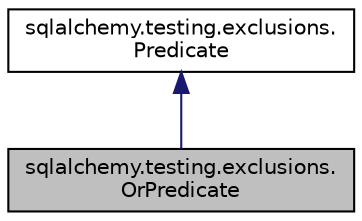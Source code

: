 digraph "sqlalchemy.testing.exclusions.OrPredicate"
{
 // LATEX_PDF_SIZE
  edge [fontname="Helvetica",fontsize="10",labelfontname="Helvetica",labelfontsize="10"];
  node [fontname="Helvetica",fontsize="10",shape=record];
  Node1 [label="sqlalchemy.testing.exclusions.\lOrPredicate",height=0.2,width=0.4,color="black", fillcolor="grey75", style="filled", fontcolor="black",tooltip=" "];
  Node2 -> Node1 [dir="back",color="midnightblue",fontsize="10",style="solid",fontname="Helvetica"];
  Node2 [label="sqlalchemy.testing.exclusions.\lPredicate",height=0.2,width=0.4,color="black", fillcolor="white", style="filled",URL="$classsqlalchemy_1_1testing_1_1exclusions_1_1Predicate.html",tooltip=" "];
}
